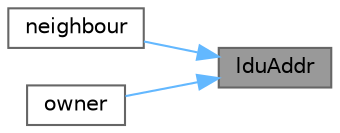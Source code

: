 digraph "lduAddr"
{
 // LATEX_PDF_SIZE
  bgcolor="transparent";
  edge [fontname=Helvetica,fontsize=10,labelfontname=Helvetica,labelfontsize=10];
  node [fontname=Helvetica,fontsize=10,shape=box,height=0.2,width=0.4];
  rankdir="RL";
  Node1 [id="Node000001",label="lduAddr",height=0.2,width=0.4,color="gray40", fillcolor="grey60", style="filled", fontcolor="black",tooltip=" "];
  Node1 -> Node2 [id="edge1_Node000001_Node000002",dir="back",color="steelblue1",style="solid",tooltip=" "];
  Node2 [id="Node000002",label="neighbour",height=0.2,width=0.4,color="grey40", fillcolor="white", style="filled",URL="$classFoam_1_1faMesh.html#a9ce2366dbc848fdd1117bb8e5bba84b6",tooltip=" "];
  Node1 -> Node3 [id="edge2_Node000001_Node000003",dir="back",color="steelblue1",style="solid",tooltip=" "];
  Node3 [id="Node000003",label="owner",height=0.2,width=0.4,color="grey40", fillcolor="white", style="filled",URL="$classFoam_1_1faMesh.html#a7e28acdb8ccf45d8b75b1e7cda9c1685",tooltip=" "];
}
